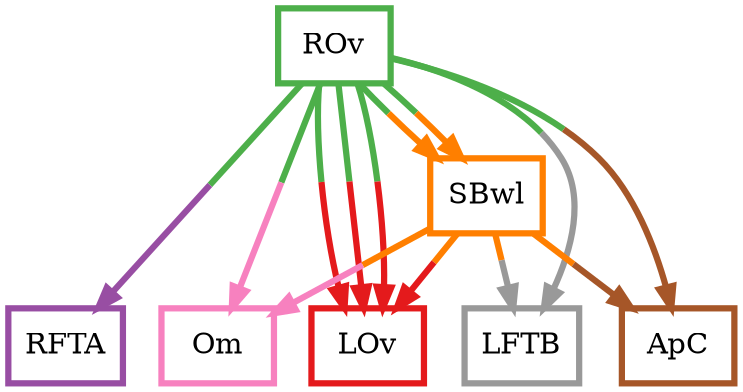 digraph barS {
	{
		rank=same
	5 [shape=box,penwidth=3,colorscheme=set19,color=3,label="ROv"]
	}
	{
		rank=same
		4 [shape=box,penwidth=3,colorscheme=set19,color=4,label="RFTA"]
		3 [shape=box,penwidth=3,colorscheme=set19,color=8,label="Om"]
		2 [shape=box,penwidth=3,colorscheme=set19,color=1,label="LOv"]
		1 [shape=box,penwidth=3,colorscheme=set19,color=9,label="LFTB"]
		0 [shape=box,penwidth=3,colorscheme=set19,color=7,label="ApC"]
	}
	6 [shape=box,penwidth=3,colorscheme=set19,color=5,label="SBwl"]
	6 -> 3 [penwidth=3,colorscheme=set19,color="5;0.5:8"]
	6 -> 1 [penwidth=3,colorscheme=set19,color="5;0.5:9"]
	6 -> 2 [penwidth=3,colorscheme=set19,color="5;0.5:1"]
	6 -> 0 [penwidth=3,colorscheme=set19,color="5;0.5:7"]
	5 -> 3 [penwidth=3,colorscheme=set19,color="3;0.5:8"]
	5 -> 6 [penwidth=3,colorscheme=set19,color="3;0.5:5"]
	5 -> 1 [penwidth=3,colorscheme=set19,color="3;0.5:9"]
	5 -> 2 [penwidth=3,colorscheme=set19,color="3;0.5:1"]
	5 -> 0 [penwidth=3,colorscheme=set19,color="3;0.5:7"]
	5 -> 4 [penwidth=3,colorscheme=set19,color="3;0.5:4"]
	5 -> 6 [penwidth=3,colorscheme=set19,color="3;0.5:5"]
	5 -> 2 [penwidth=3,colorscheme=set19,color="3;0.5:1"]
	5 -> 2 [penwidth=3,colorscheme=set19,color="3;0.5:1"]
}
